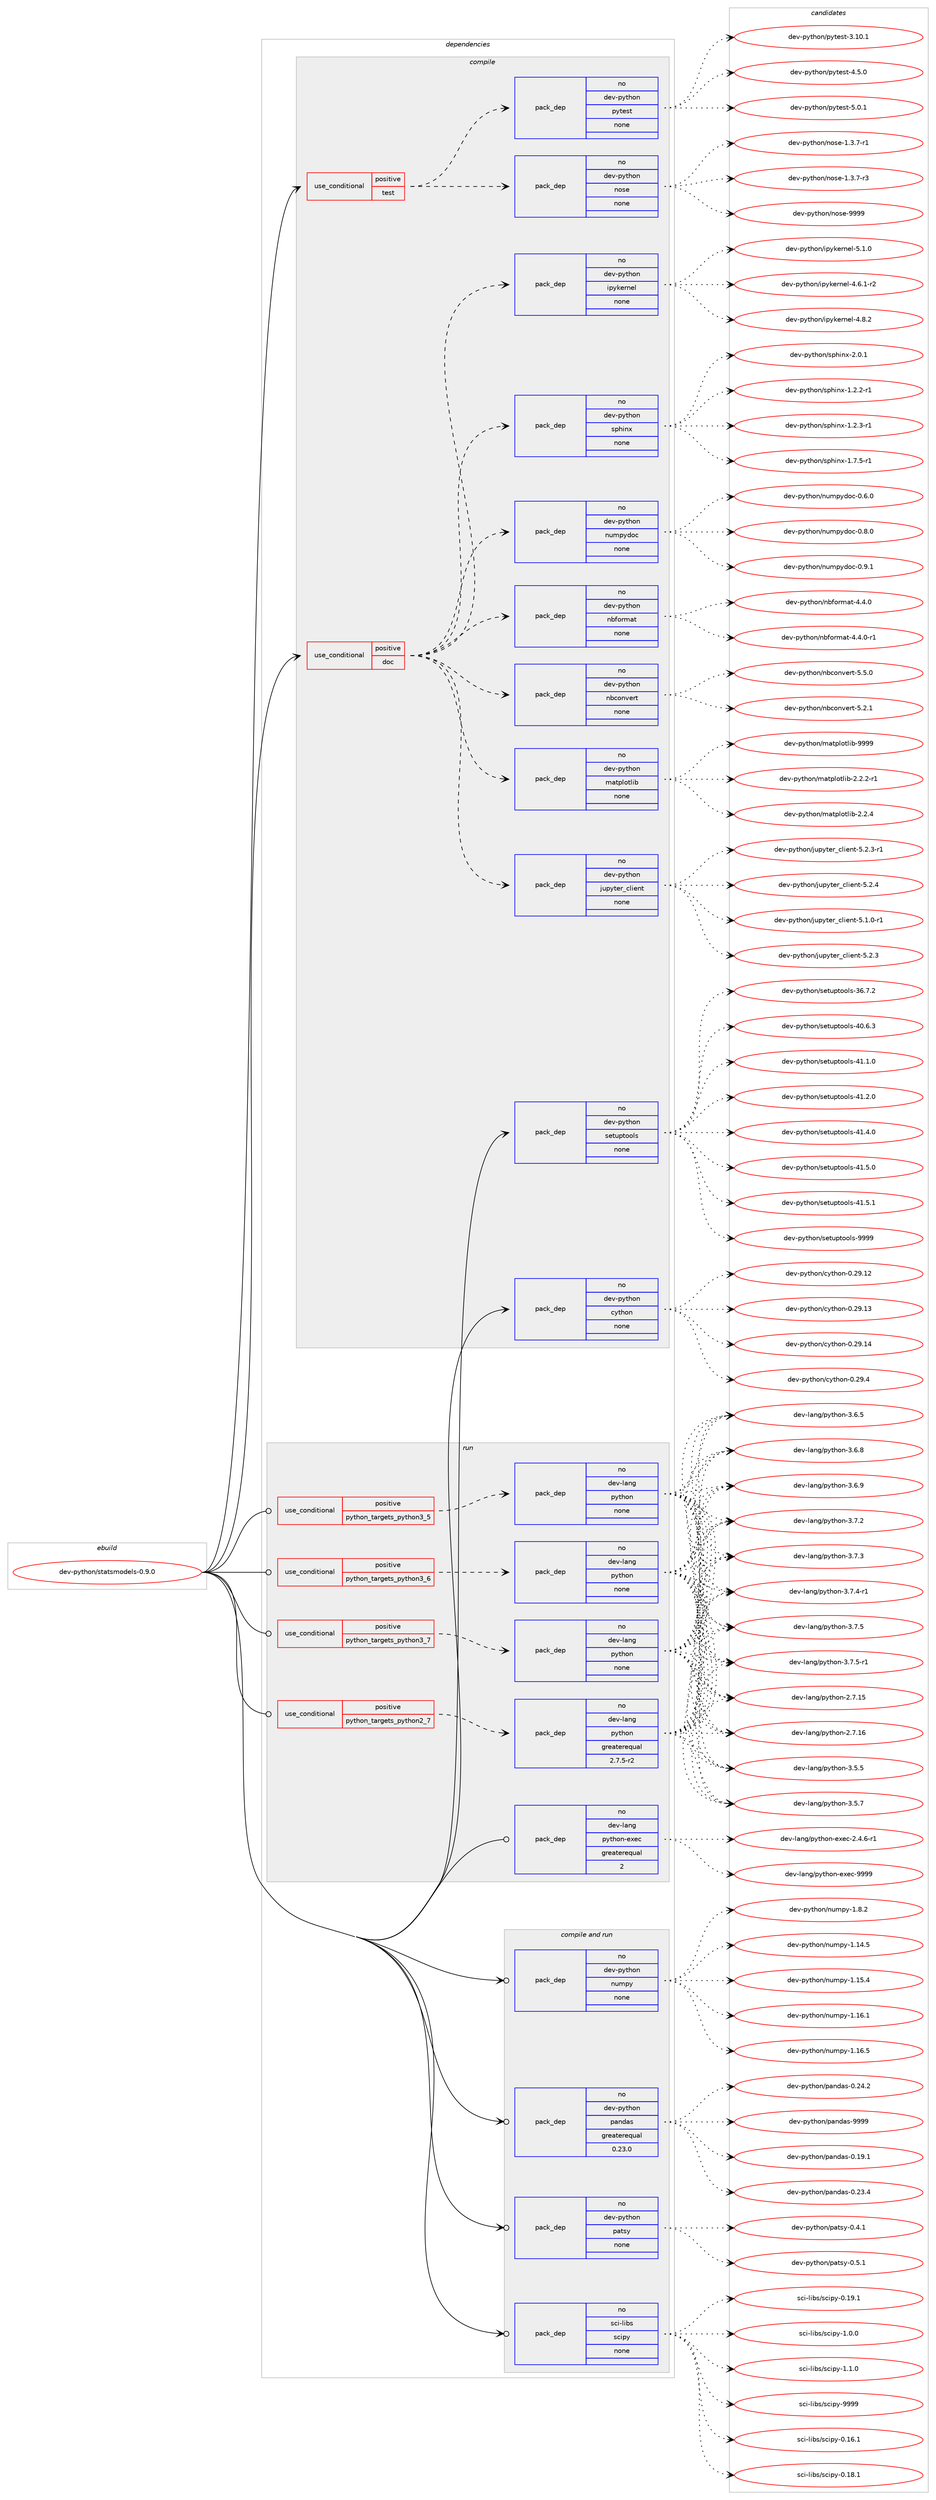 digraph prolog {

# *************
# Graph options
# *************

newrank=true;
concentrate=true;
compound=true;
graph [rankdir=LR,fontname=Helvetica,fontsize=10,ranksep=1.5];#, ranksep=2.5, nodesep=0.2];
edge  [arrowhead=vee];
node  [fontname=Helvetica,fontsize=10];

# **********
# The ebuild
# **********

subgraph cluster_leftcol {
color=gray;
rank=same;
label=<<i>ebuild</i>>;
id [label="dev-python/statsmodels-0.9.0", color=red, width=4, href="../dev-python/statsmodels-0.9.0.svg"];
}

# ****************
# The dependencies
# ****************

subgraph cluster_midcol {
color=gray;
label=<<i>dependencies</i>>;
subgraph cluster_compile {
fillcolor="#eeeeee";
style=filled;
label=<<i>compile</i>>;
subgraph cond149973 {
dependency639222 [label=<<TABLE BORDER="0" CELLBORDER="1" CELLSPACING="0" CELLPADDING="4"><TR><TD ROWSPAN="3" CELLPADDING="10">use_conditional</TD></TR><TR><TD>positive</TD></TR><TR><TD>doc</TD></TR></TABLE>>, shape=none, color=red];
subgraph pack477368 {
dependency639223 [label=<<TABLE BORDER="0" CELLBORDER="1" CELLSPACING="0" CELLPADDING="4" WIDTH="220"><TR><TD ROWSPAN="6" CELLPADDING="30">pack_dep</TD></TR><TR><TD WIDTH="110">no</TD></TR><TR><TD>dev-python</TD></TR><TR><TD>ipykernel</TD></TR><TR><TD>none</TD></TR><TR><TD></TD></TR></TABLE>>, shape=none, color=blue];
}
dependency639222:e -> dependency639223:w [weight=20,style="dashed",arrowhead="vee"];
subgraph pack477369 {
dependency639224 [label=<<TABLE BORDER="0" CELLBORDER="1" CELLSPACING="0" CELLPADDING="4" WIDTH="220"><TR><TD ROWSPAN="6" CELLPADDING="30">pack_dep</TD></TR><TR><TD WIDTH="110">no</TD></TR><TR><TD>dev-python</TD></TR><TR><TD>jupyter_client</TD></TR><TR><TD>none</TD></TR><TR><TD></TD></TR></TABLE>>, shape=none, color=blue];
}
dependency639222:e -> dependency639224:w [weight=20,style="dashed",arrowhead="vee"];
subgraph pack477370 {
dependency639225 [label=<<TABLE BORDER="0" CELLBORDER="1" CELLSPACING="0" CELLPADDING="4" WIDTH="220"><TR><TD ROWSPAN="6" CELLPADDING="30">pack_dep</TD></TR><TR><TD WIDTH="110">no</TD></TR><TR><TD>dev-python</TD></TR><TR><TD>matplotlib</TD></TR><TR><TD>none</TD></TR><TR><TD></TD></TR></TABLE>>, shape=none, color=blue];
}
dependency639222:e -> dependency639225:w [weight=20,style="dashed",arrowhead="vee"];
subgraph pack477371 {
dependency639226 [label=<<TABLE BORDER="0" CELLBORDER="1" CELLSPACING="0" CELLPADDING="4" WIDTH="220"><TR><TD ROWSPAN="6" CELLPADDING="30">pack_dep</TD></TR><TR><TD WIDTH="110">no</TD></TR><TR><TD>dev-python</TD></TR><TR><TD>nbconvert</TD></TR><TR><TD>none</TD></TR><TR><TD></TD></TR></TABLE>>, shape=none, color=blue];
}
dependency639222:e -> dependency639226:w [weight=20,style="dashed",arrowhead="vee"];
subgraph pack477372 {
dependency639227 [label=<<TABLE BORDER="0" CELLBORDER="1" CELLSPACING="0" CELLPADDING="4" WIDTH="220"><TR><TD ROWSPAN="6" CELLPADDING="30">pack_dep</TD></TR><TR><TD WIDTH="110">no</TD></TR><TR><TD>dev-python</TD></TR><TR><TD>nbformat</TD></TR><TR><TD>none</TD></TR><TR><TD></TD></TR></TABLE>>, shape=none, color=blue];
}
dependency639222:e -> dependency639227:w [weight=20,style="dashed",arrowhead="vee"];
subgraph pack477373 {
dependency639228 [label=<<TABLE BORDER="0" CELLBORDER="1" CELLSPACING="0" CELLPADDING="4" WIDTH="220"><TR><TD ROWSPAN="6" CELLPADDING="30">pack_dep</TD></TR><TR><TD WIDTH="110">no</TD></TR><TR><TD>dev-python</TD></TR><TR><TD>numpydoc</TD></TR><TR><TD>none</TD></TR><TR><TD></TD></TR></TABLE>>, shape=none, color=blue];
}
dependency639222:e -> dependency639228:w [weight=20,style="dashed",arrowhead="vee"];
subgraph pack477374 {
dependency639229 [label=<<TABLE BORDER="0" CELLBORDER="1" CELLSPACING="0" CELLPADDING="4" WIDTH="220"><TR><TD ROWSPAN="6" CELLPADDING="30">pack_dep</TD></TR><TR><TD WIDTH="110">no</TD></TR><TR><TD>dev-python</TD></TR><TR><TD>sphinx</TD></TR><TR><TD>none</TD></TR><TR><TD></TD></TR></TABLE>>, shape=none, color=blue];
}
dependency639222:e -> dependency639229:w [weight=20,style="dashed",arrowhead="vee"];
}
id:e -> dependency639222:w [weight=20,style="solid",arrowhead="vee"];
subgraph cond149974 {
dependency639230 [label=<<TABLE BORDER="0" CELLBORDER="1" CELLSPACING="0" CELLPADDING="4"><TR><TD ROWSPAN="3" CELLPADDING="10">use_conditional</TD></TR><TR><TD>positive</TD></TR><TR><TD>test</TD></TR></TABLE>>, shape=none, color=red];
subgraph pack477375 {
dependency639231 [label=<<TABLE BORDER="0" CELLBORDER="1" CELLSPACING="0" CELLPADDING="4" WIDTH="220"><TR><TD ROWSPAN="6" CELLPADDING="30">pack_dep</TD></TR><TR><TD WIDTH="110">no</TD></TR><TR><TD>dev-python</TD></TR><TR><TD>pytest</TD></TR><TR><TD>none</TD></TR><TR><TD></TD></TR></TABLE>>, shape=none, color=blue];
}
dependency639230:e -> dependency639231:w [weight=20,style="dashed",arrowhead="vee"];
subgraph pack477376 {
dependency639232 [label=<<TABLE BORDER="0" CELLBORDER="1" CELLSPACING="0" CELLPADDING="4" WIDTH="220"><TR><TD ROWSPAN="6" CELLPADDING="30">pack_dep</TD></TR><TR><TD WIDTH="110">no</TD></TR><TR><TD>dev-python</TD></TR><TR><TD>nose</TD></TR><TR><TD>none</TD></TR><TR><TD></TD></TR></TABLE>>, shape=none, color=blue];
}
dependency639230:e -> dependency639232:w [weight=20,style="dashed",arrowhead="vee"];
}
id:e -> dependency639230:w [weight=20,style="solid",arrowhead="vee"];
subgraph pack477377 {
dependency639233 [label=<<TABLE BORDER="0" CELLBORDER="1" CELLSPACING="0" CELLPADDING="4" WIDTH="220"><TR><TD ROWSPAN="6" CELLPADDING="30">pack_dep</TD></TR><TR><TD WIDTH="110">no</TD></TR><TR><TD>dev-python</TD></TR><TR><TD>cython</TD></TR><TR><TD>none</TD></TR><TR><TD></TD></TR></TABLE>>, shape=none, color=blue];
}
id:e -> dependency639233:w [weight=20,style="solid",arrowhead="vee"];
subgraph pack477378 {
dependency639234 [label=<<TABLE BORDER="0" CELLBORDER="1" CELLSPACING="0" CELLPADDING="4" WIDTH="220"><TR><TD ROWSPAN="6" CELLPADDING="30">pack_dep</TD></TR><TR><TD WIDTH="110">no</TD></TR><TR><TD>dev-python</TD></TR><TR><TD>setuptools</TD></TR><TR><TD>none</TD></TR><TR><TD></TD></TR></TABLE>>, shape=none, color=blue];
}
id:e -> dependency639234:w [weight=20,style="solid",arrowhead="vee"];
}
subgraph cluster_compileandrun {
fillcolor="#eeeeee";
style=filled;
label=<<i>compile and run</i>>;
subgraph pack477379 {
dependency639235 [label=<<TABLE BORDER="0" CELLBORDER="1" CELLSPACING="0" CELLPADDING="4" WIDTH="220"><TR><TD ROWSPAN="6" CELLPADDING="30">pack_dep</TD></TR><TR><TD WIDTH="110">no</TD></TR><TR><TD>dev-python</TD></TR><TR><TD>numpy</TD></TR><TR><TD>none</TD></TR><TR><TD></TD></TR></TABLE>>, shape=none, color=blue];
}
id:e -> dependency639235:w [weight=20,style="solid",arrowhead="odotvee"];
subgraph pack477380 {
dependency639236 [label=<<TABLE BORDER="0" CELLBORDER="1" CELLSPACING="0" CELLPADDING="4" WIDTH="220"><TR><TD ROWSPAN="6" CELLPADDING="30">pack_dep</TD></TR><TR><TD WIDTH="110">no</TD></TR><TR><TD>dev-python</TD></TR><TR><TD>pandas</TD></TR><TR><TD>greaterequal</TD></TR><TR><TD>0.23.0</TD></TR></TABLE>>, shape=none, color=blue];
}
id:e -> dependency639236:w [weight=20,style="solid",arrowhead="odotvee"];
subgraph pack477381 {
dependency639237 [label=<<TABLE BORDER="0" CELLBORDER="1" CELLSPACING="0" CELLPADDING="4" WIDTH="220"><TR><TD ROWSPAN="6" CELLPADDING="30">pack_dep</TD></TR><TR><TD WIDTH="110">no</TD></TR><TR><TD>dev-python</TD></TR><TR><TD>patsy</TD></TR><TR><TD>none</TD></TR><TR><TD></TD></TR></TABLE>>, shape=none, color=blue];
}
id:e -> dependency639237:w [weight=20,style="solid",arrowhead="odotvee"];
subgraph pack477382 {
dependency639238 [label=<<TABLE BORDER="0" CELLBORDER="1" CELLSPACING="0" CELLPADDING="4" WIDTH="220"><TR><TD ROWSPAN="6" CELLPADDING="30">pack_dep</TD></TR><TR><TD WIDTH="110">no</TD></TR><TR><TD>sci-libs</TD></TR><TR><TD>scipy</TD></TR><TR><TD>none</TD></TR><TR><TD></TD></TR></TABLE>>, shape=none, color=blue];
}
id:e -> dependency639238:w [weight=20,style="solid",arrowhead="odotvee"];
}
subgraph cluster_run {
fillcolor="#eeeeee";
style=filled;
label=<<i>run</i>>;
subgraph cond149975 {
dependency639239 [label=<<TABLE BORDER="0" CELLBORDER="1" CELLSPACING="0" CELLPADDING="4"><TR><TD ROWSPAN="3" CELLPADDING="10">use_conditional</TD></TR><TR><TD>positive</TD></TR><TR><TD>python_targets_python2_7</TD></TR></TABLE>>, shape=none, color=red];
subgraph pack477383 {
dependency639240 [label=<<TABLE BORDER="0" CELLBORDER="1" CELLSPACING="0" CELLPADDING="4" WIDTH="220"><TR><TD ROWSPAN="6" CELLPADDING="30">pack_dep</TD></TR><TR><TD WIDTH="110">no</TD></TR><TR><TD>dev-lang</TD></TR><TR><TD>python</TD></TR><TR><TD>greaterequal</TD></TR><TR><TD>2.7.5-r2</TD></TR></TABLE>>, shape=none, color=blue];
}
dependency639239:e -> dependency639240:w [weight=20,style="dashed",arrowhead="vee"];
}
id:e -> dependency639239:w [weight=20,style="solid",arrowhead="odot"];
subgraph cond149976 {
dependency639241 [label=<<TABLE BORDER="0" CELLBORDER="1" CELLSPACING="0" CELLPADDING="4"><TR><TD ROWSPAN="3" CELLPADDING="10">use_conditional</TD></TR><TR><TD>positive</TD></TR><TR><TD>python_targets_python3_5</TD></TR></TABLE>>, shape=none, color=red];
subgraph pack477384 {
dependency639242 [label=<<TABLE BORDER="0" CELLBORDER="1" CELLSPACING="0" CELLPADDING="4" WIDTH="220"><TR><TD ROWSPAN="6" CELLPADDING="30">pack_dep</TD></TR><TR><TD WIDTH="110">no</TD></TR><TR><TD>dev-lang</TD></TR><TR><TD>python</TD></TR><TR><TD>none</TD></TR><TR><TD></TD></TR></TABLE>>, shape=none, color=blue];
}
dependency639241:e -> dependency639242:w [weight=20,style="dashed",arrowhead="vee"];
}
id:e -> dependency639241:w [weight=20,style="solid",arrowhead="odot"];
subgraph cond149977 {
dependency639243 [label=<<TABLE BORDER="0" CELLBORDER="1" CELLSPACING="0" CELLPADDING="4"><TR><TD ROWSPAN="3" CELLPADDING="10">use_conditional</TD></TR><TR><TD>positive</TD></TR><TR><TD>python_targets_python3_6</TD></TR></TABLE>>, shape=none, color=red];
subgraph pack477385 {
dependency639244 [label=<<TABLE BORDER="0" CELLBORDER="1" CELLSPACING="0" CELLPADDING="4" WIDTH="220"><TR><TD ROWSPAN="6" CELLPADDING="30">pack_dep</TD></TR><TR><TD WIDTH="110">no</TD></TR><TR><TD>dev-lang</TD></TR><TR><TD>python</TD></TR><TR><TD>none</TD></TR><TR><TD></TD></TR></TABLE>>, shape=none, color=blue];
}
dependency639243:e -> dependency639244:w [weight=20,style="dashed",arrowhead="vee"];
}
id:e -> dependency639243:w [weight=20,style="solid",arrowhead="odot"];
subgraph cond149978 {
dependency639245 [label=<<TABLE BORDER="0" CELLBORDER="1" CELLSPACING="0" CELLPADDING="4"><TR><TD ROWSPAN="3" CELLPADDING="10">use_conditional</TD></TR><TR><TD>positive</TD></TR><TR><TD>python_targets_python3_7</TD></TR></TABLE>>, shape=none, color=red];
subgraph pack477386 {
dependency639246 [label=<<TABLE BORDER="0" CELLBORDER="1" CELLSPACING="0" CELLPADDING="4" WIDTH="220"><TR><TD ROWSPAN="6" CELLPADDING="30">pack_dep</TD></TR><TR><TD WIDTH="110">no</TD></TR><TR><TD>dev-lang</TD></TR><TR><TD>python</TD></TR><TR><TD>none</TD></TR><TR><TD></TD></TR></TABLE>>, shape=none, color=blue];
}
dependency639245:e -> dependency639246:w [weight=20,style="dashed",arrowhead="vee"];
}
id:e -> dependency639245:w [weight=20,style="solid",arrowhead="odot"];
subgraph pack477387 {
dependency639247 [label=<<TABLE BORDER="0" CELLBORDER="1" CELLSPACING="0" CELLPADDING="4" WIDTH="220"><TR><TD ROWSPAN="6" CELLPADDING="30">pack_dep</TD></TR><TR><TD WIDTH="110">no</TD></TR><TR><TD>dev-lang</TD></TR><TR><TD>python-exec</TD></TR><TR><TD>greaterequal</TD></TR><TR><TD>2</TD></TR></TABLE>>, shape=none, color=blue];
}
id:e -> dependency639247:w [weight=20,style="solid",arrowhead="odot"];
}
}

# **************
# The candidates
# **************

subgraph cluster_choices {
rank=same;
color=gray;
label=<<i>candidates</i>>;

subgraph choice477368 {
color=black;
nodesep=1;
choice10010111845112121116104111110471051121211071011141101011084552465446494511450 [label="dev-python/ipykernel-4.6.1-r2", color=red, width=4,href="../dev-python/ipykernel-4.6.1-r2.svg"];
choice1001011184511212111610411111047105112121107101114110101108455246564650 [label="dev-python/ipykernel-4.8.2", color=red, width=4,href="../dev-python/ipykernel-4.8.2.svg"];
choice1001011184511212111610411111047105112121107101114110101108455346494648 [label="dev-python/ipykernel-5.1.0", color=red, width=4,href="../dev-python/ipykernel-5.1.0.svg"];
dependency639223:e -> choice10010111845112121116104111110471051121211071011141101011084552465446494511450:w [style=dotted,weight="100"];
dependency639223:e -> choice1001011184511212111610411111047105112121107101114110101108455246564650:w [style=dotted,weight="100"];
dependency639223:e -> choice1001011184511212111610411111047105112121107101114110101108455346494648:w [style=dotted,weight="100"];
}
subgraph choice477369 {
color=black;
nodesep=1;
choice100101118451121211161041111104710611711212111610111495991081051011101164553464946484511449 [label="dev-python/jupyter_client-5.1.0-r1", color=red, width=4,href="../dev-python/jupyter_client-5.1.0-r1.svg"];
choice10010111845112121116104111110471061171121211161011149599108105101110116455346504651 [label="dev-python/jupyter_client-5.2.3", color=red, width=4,href="../dev-python/jupyter_client-5.2.3.svg"];
choice100101118451121211161041111104710611711212111610111495991081051011101164553465046514511449 [label="dev-python/jupyter_client-5.2.3-r1", color=red, width=4,href="../dev-python/jupyter_client-5.2.3-r1.svg"];
choice10010111845112121116104111110471061171121211161011149599108105101110116455346504652 [label="dev-python/jupyter_client-5.2.4", color=red, width=4,href="../dev-python/jupyter_client-5.2.4.svg"];
dependency639224:e -> choice100101118451121211161041111104710611711212111610111495991081051011101164553464946484511449:w [style=dotted,weight="100"];
dependency639224:e -> choice10010111845112121116104111110471061171121211161011149599108105101110116455346504651:w [style=dotted,weight="100"];
dependency639224:e -> choice100101118451121211161041111104710611711212111610111495991081051011101164553465046514511449:w [style=dotted,weight="100"];
dependency639224:e -> choice10010111845112121116104111110471061171121211161011149599108105101110116455346504652:w [style=dotted,weight="100"];
}
subgraph choice477370 {
color=black;
nodesep=1;
choice100101118451121211161041111104710997116112108111116108105984550465046504511449 [label="dev-python/matplotlib-2.2.2-r1", color=red, width=4,href="../dev-python/matplotlib-2.2.2-r1.svg"];
choice10010111845112121116104111110471099711611210811111610810598455046504652 [label="dev-python/matplotlib-2.2.4", color=red, width=4,href="../dev-python/matplotlib-2.2.4.svg"];
choice100101118451121211161041111104710997116112108111116108105984557575757 [label="dev-python/matplotlib-9999", color=red, width=4,href="../dev-python/matplotlib-9999.svg"];
dependency639225:e -> choice100101118451121211161041111104710997116112108111116108105984550465046504511449:w [style=dotted,weight="100"];
dependency639225:e -> choice10010111845112121116104111110471099711611210811111610810598455046504652:w [style=dotted,weight="100"];
dependency639225:e -> choice100101118451121211161041111104710997116112108111116108105984557575757:w [style=dotted,weight="100"];
}
subgraph choice477371 {
color=black;
nodesep=1;
choice10010111845112121116104111110471109899111110118101114116455346504649 [label="dev-python/nbconvert-5.2.1", color=red, width=4,href="../dev-python/nbconvert-5.2.1.svg"];
choice10010111845112121116104111110471109899111110118101114116455346534648 [label="dev-python/nbconvert-5.5.0", color=red, width=4,href="../dev-python/nbconvert-5.5.0.svg"];
dependency639226:e -> choice10010111845112121116104111110471109899111110118101114116455346504649:w [style=dotted,weight="100"];
dependency639226:e -> choice10010111845112121116104111110471109899111110118101114116455346534648:w [style=dotted,weight="100"];
}
subgraph choice477372 {
color=black;
nodesep=1;
choice10010111845112121116104111110471109810211111410997116455246524648 [label="dev-python/nbformat-4.4.0", color=red, width=4,href="../dev-python/nbformat-4.4.0.svg"];
choice100101118451121211161041111104711098102111114109971164552465246484511449 [label="dev-python/nbformat-4.4.0-r1", color=red, width=4,href="../dev-python/nbformat-4.4.0-r1.svg"];
dependency639227:e -> choice10010111845112121116104111110471109810211111410997116455246524648:w [style=dotted,weight="100"];
dependency639227:e -> choice100101118451121211161041111104711098102111114109971164552465246484511449:w [style=dotted,weight="100"];
}
subgraph choice477373 {
color=black;
nodesep=1;
choice100101118451121211161041111104711011710911212110011199454846544648 [label="dev-python/numpydoc-0.6.0", color=red, width=4,href="../dev-python/numpydoc-0.6.0.svg"];
choice100101118451121211161041111104711011710911212110011199454846564648 [label="dev-python/numpydoc-0.8.0", color=red, width=4,href="../dev-python/numpydoc-0.8.0.svg"];
choice100101118451121211161041111104711011710911212110011199454846574649 [label="dev-python/numpydoc-0.9.1", color=red, width=4,href="../dev-python/numpydoc-0.9.1.svg"];
dependency639228:e -> choice100101118451121211161041111104711011710911212110011199454846544648:w [style=dotted,weight="100"];
dependency639228:e -> choice100101118451121211161041111104711011710911212110011199454846564648:w [style=dotted,weight="100"];
dependency639228:e -> choice100101118451121211161041111104711011710911212110011199454846574649:w [style=dotted,weight="100"];
}
subgraph choice477374 {
color=black;
nodesep=1;
choice10010111845112121116104111110471151121041051101204549465046504511449 [label="dev-python/sphinx-1.2.2-r1", color=red, width=4,href="../dev-python/sphinx-1.2.2-r1.svg"];
choice10010111845112121116104111110471151121041051101204549465046514511449 [label="dev-python/sphinx-1.2.3-r1", color=red, width=4,href="../dev-python/sphinx-1.2.3-r1.svg"];
choice10010111845112121116104111110471151121041051101204549465546534511449 [label="dev-python/sphinx-1.7.5-r1", color=red, width=4,href="../dev-python/sphinx-1.7.5-r1.svg"];
choice1001011184511212111610411111047115112104105110120455046484649 [label="dev-python/sphinx-2.0.1", color=red, width=4,href="../dev-python/sphinx-2.0.1.svg"];
dependency639229:e -> choice10010111845112121116104111110471151121041051101204549465046504511449:w [style=dotted,weight="100"];
dependency639229:e -> choice10010111845112121116104111110471151121041051101204549465046514511449:w [style=dotted,weight="100"];
dependency639229:e -> choice10010111845112121116104111110471151121041051101204549465546534511449:w [style=dotted,weight="100"];
dependency639229:e -> choice1001011184511212111610411111047115112104105110120455046484649:w [style=dotted,weight="100"];
}
subgraph choice477375 {
color=black;
nodesep=1;
choice100101118451121211161041111104711212111610111511645514649484649 [label="dev-python/pytest-3.10.1", color=red, width=4,href="../dev-python/pytest-3.10.1.svg"];
choice1001011184511212111610411111047112121116101115116455246534648 [label="dev-python/pytest-4.5.0", color=red, width=4,href="../dev-python/pytest-4.5.0.svg"];
choice1001011184511212111610411111047112121116101115116455346484649 [label="dev-python/pytest-5.0.1", color=red, width=4,href="../dev-python/pytest-5.0.1.svg"];
dependency639231:e -> choice100101118451121211161041111104711212111610111511645514649484649:w [style=dotted,weight="100"];
dependency639231:e -> choice1001011184511212111610411111047112121116101115116455246534648:w [style=dotted,weight="100"];
dependency639231:e -> choice1001011184511212111610411111047112121116101115116455346484649:w [style=dotted,weight="100"];
}
subgraph choice477376 {
color=black;
nodesep=1;
choice10010111845112121116104111110471101111151014549465146554511449 [label="dev-python/nose-1.3.7-r1", color=red, width=4,href="../dev-python/nose-1.3.7-r1.svg"];
choice10010111845112121116104111110471101111151014549465146554511451 [label="dev-python/nose-1.3.7-r3", color=red, width=4,href="../dev-python/nose-1.3.7-r3.svg"];
choice10010111845112121116104111110471101111151014557575757 [label="dev-python/nose-9999", color=red, width=4,href="../dev-python/nose-9999.svg"];
dependency639232:e -> choice10010111845112121116104111110471101111151014549465146554511449:w [style=dotted,weight="100"];
dependency639232:e -> choice10010111845112121116104111110471101111151014549465146554511451:w [style=dotted,weight="100"];
dependency639232:e -> choice10010111845112121116104111110471101111151014557575757:w [style=dotted,weight="100"];
}
subgraph choice477377 {
color=black;
nodesep=1;
choice1001011184511212111610411111047991211161041111104548465057464950 [label="dev-python/cython-0.29.12", color=red, width=4,href="../dev-python/cython-0.29.12.svg"];
choice1001011184511212111610411111047991211161041111104548465057464951 [label="dev-python/cython-0.29.13", color=red, width=4,href="../dev-python/cython-0.29.13.svg"];
choice1001011184511212111610411111047991211161041111104548465057464952 [label="dev-python/cython-0.29.14", color=red, width=4,href="../dev-python/cython-0.29.14.svg"];
choice10010111845112121116104111110479912111610411111045484650574652 [label="dev-python/cython-0.29.4", color=red, width=4,href="../dev-python/cython-0.29.4.svg"];
dependency639233:e -> choice1001011184511212111610411111047991211161041111104548465057464950:w [style=dotted,weight="100"];
dependency639233:e -> choice1001011184511212111610411111047991211161041111104548465057464951:w [style=dotted,weight="100"];
dependency639233:e -> choice1001011184511212111610411111047991211161041111104548465057464952:w [style=dotted,weight="100"];
dependency639233:e -> choice10010111845112121116104111110479912111610411111045484650574652:w [style=dotted,weight="100"];
}
subgraph choice477378 {
color=black;
nodesep=1;
choice100101118451121211161041111104711510111611711211611111110811545515446554650 [label="dev-python/setuptools-36.7.2", color=red, width=4,href="../dev-python/setuptools-36.7.2.svg"];
choice100101118451121211161041111104711510111611711211611111110811545524846544651 [label="dev-python/setuptools-40.6.3", color=red, width=4,href="../dev-python/setuptools-40.6.3.svg"];
choice100101118451121211161041111104711510111611711211611111110811545524946494648 [label="dev-python/setuptools-41.1.0", color=red, width=4,href="../dev-python/setuptools-41.1.0.svg"];
choice100101118451121211161041111104711510111611711211611111110811545524946504648 [label="dev-python/setuptools-41.2.0", color=red, width=4,href="../dev-python/setuptools-41.2.0.svg"];
choice100101118451121211161041111104711510111611711211611111110811545524946524648 [label="dev-python/setuptools-41.4.0", color=red, width=4,href="../dev-python/setuptools-41.4.0.svg"];
choice100101118451121211161041111104711510111611711211611111110811545524946534648 [label="dev-python/setuptools-41.5.0", color=red, width=4,href="../dev-python/setuptools-41.5.0.svg"];
choice100101118451121211161041111104711510111611711211611111110811545524946534649 [label="dev-python/setuptools-41.5.1", color=red, width=4,href="../dev-python/setuptools-41.5.1.svg"];
choice10010111845112121116104111110471151011161171121161111111081154557575757 [label="dev-python/setuptools-9999", color=red, width=4,href="../dev-python/setuptools-9999.svg"];
dependency639234:e -> choice100101118451121211161041111104711510111611711211611111110811545515446554650:w [style=dotted,weight="100"];
dependency639234:e -> choice100101118451121211161041111104711510111611711211611111110811545524846544651:w [style=dotted,weight="100"];
dependency639234:e -> choice100101118451121211161041111104711510111611711211611111110811545524946494648:w [style=dotted,weight="100"];
dependency639234:e -> choice100101118451121211161041111104711510111611711211611111110811545524946504648:w [style=dotted,weight="100"];
dependency639234:e -> choice100101118451121211161041111104711510111611711211611111110811545524946524648:w [style=dotted,weight="100"];
dependency639234:e -> choice100101118451121211161041111104711510111611711211611111110811545524946534648:w [style=dotted,weight="100"];
dependency639234:e -> choice100101118451121211161041111104711510111611711211611111110811545524946534649:w [style=dotted,weight="100"];
dependency639234:e -> choice10010111845112121116104111110471151011161171121161111111081154557575757:w [style=dotted,weight="100"];
}
subgraph choice477379 {
color=black;
nodesep=1;
choice100101118451121211161041111104711011710911212145494649524653 [label="dev-python/numpy-1.14.5", color=red, width=4,href="../dev-python/numpy-1.14.5.svg"];
choice100101118451121211161041111104711011710911212145494649534652 [label="dev-python/numpy-1.15.4", color=red, width=4,href="../dev-python/numpy-1.15.4.svg"];
choice100101118451121211161041111104711011710911212145494649544649 [label="dev-python/numpy-1.16.1", color=red, width=4,href="../dev-python/numpy-1.16.1.svg"];
choice100101118451121211161041111104711011710911212145494649544653 [label="dev-python/numpy-1.16.5", color=red, width=4,href="../dev-python/numpy-1.16.5.svg"];
choice1001011184511212111610411111047110117109112121454946564650 [label="dev-python/numpy-1.8.2", color=red, width=4,href="../dev-python/numpy-1.8.2.svg"];
dependency639235:e -> choice100101118451121211161041111104711011710911212145494649524653:w [style=dotted,weight="100"];
dependency639235:e -> choice100101118451121211161041111104711011710911212145494649534652:w [style=dotted,weight="100"];
dependency639235:e -> choice100101118451121211161041111104711011710911212145494649544649:w [style=dotted,weight="100"];
dependency639235:e -> choice100101118451121211161041111104711011710911212145494649544653:w [style=dotted,weight="100"];
dependency639235:e -> choice1001011184511212111610411111047110117109112121454946564650:w [style=dotted,weight="100"];
}
subgraph choice477380 {
color=black;
nodesep=1;
choice1001011184511212111610411111047112971101009711545484649574649 [label="dev-python/pandas-0.19.1", color=red, width=4,href="../dev-python/pandas-0.19.1.svg"];
choice1001011184511212111610411111047112971101009711545484650514652 [label="dev-python/pandas-0.23.4", color=red, width=4,href="../dev-python/pandas-0.23.4.svg"];
choice1001011184511212111610411111047112971101009711545484650524650 [label="dev-python/pandas-0.24.2", color=red, width=4,href="../dev-python/pandas-0.24.2.svg"];
choice100101118451121211161041111104711297110100971154557575757 [label="dev-python/pandas-9999", color=red, width=4,href="../dev-python/pandas-9999.svg"];
dependency639236:e -> choice1001011184511212111610411111047112971101009711545484649574649:w [style=dotted,weight="100"];
dependency639236:e -> choice1001011184511212111610411111047112971101009711545484650514652:w [style=dotted,weight="100"];
dependency639236:e -> choice1001011184511212111610411111047112971101009711545484650524650:w [style=dotted,weight="100"];
dependency639236:e -> choice100101118451121211161041111104711297110100971154557575757:w [style=dotted,weight="100"];
}
subgraph choice477381 {
color=black;
nodesep=1;
choice100101118451121211161041111104711297116115121454846524649 [label="dev-python/patsy-0.4.1", color=red, width=4,href="../dev-python/patsy-0.4.1.svg"];
choice100101118451121211161041111104711297116115121454846534649 [label="dev-python/patsy-0.5.1", color=red, width=4,href="../dev-python/patsy-0.5.1.svg"];
dependency639237:e -> choice100101118451121211161041111104711297116115121454846524649:w [style=dotted,weight="100"];
dependency639237:e -> choice100101118451121211161041111104711297116115121454846534649:w [style=dotted,weight="100"];
}
subgraph choice477382 {
color=black;
nodesep=1;
choice115991054510810598115471159910511212145484649544649 [label="sci-libs/scipy-0.16.1", color=red, width=4,href="../sci-libs/scipy-0.16.1.svg"];
choice115991054510810598115471159910511212145484649564649 [label="sci-libs/scipy-0.18.1", color=red, width=4,href="../sci-libs/scipy-0.18.1.svg"];
choice115991054510810598115471159910511212145484649574649 [label="sci-libs/scipy-0.19.1", color=red, width=4,href="../sci-libs/scipy-0.19.1.svg"];
choice1159910545108105981154711599105112121454946484648 [label="sci-libs/scipy-1.0.0", color=red, width=4,href="../sci-libs/scipy-1.0.0.svg"];
choice1159910545108105981154711599105112121454946494648 [label="sci-libs/scipy-1.1.0", color=red, width=4,href="../sci-libs/scipy-1.1.0.svg"];
choice11599105451081059811547115991051121214557575757 [label="sci-libs/scipy-9999", color=red, width=4,href="../sci-libs/scipy-9999.svg"];
dependency639238:e -> choice115991054510810598115471159910511212145484649544649:w [style=dotted,weight="100"];
dependency639238:e -> choice115991054510810598115471159910511212145484649564649:w [style=dotted,weight="100"];
dependency639238:e -> choice115991054510810598115471159910511212145484649574649:w [style=dotted,weight="100"];
dependency639238:e -> choice1159910545108105981154711599105112121454946484648:w [style=dotted,weight="100"];
dependency639238:e -> choice1159910545108105981154711599105112121454946494648:w [style=dotted,weight="100"];
dependency639238:e -> choice11599105451081059811547115991051121214557575757:w [style=dotted,weight="100"];
}
subgraph choice477383 {
color=black;
nodesep=1;
choice10010111845108971101034711212111610411111045504655464953 [label="dev-lang/python-2.7.15", color=red, width=4,href="../dev-lang/python-2.7.15.svg"];
choice10010111845108971101034711212111610411111045504655464954 [label="dev-lang/python-2.7.16", color=red, width=4,href="../dev-lang/python-2.7.16.svg"];
choice100101118451089711010347112121116104111110455146534653 [label="dev-lang/python-3.5.5", color=red, width=4,href="../dev-lang/python-3.5.5.svg"];
choice100101118451089711010347112121116104111110455146534655 [label="dev-lang/python-3.5.7", color=red, width=4,href="../dev-lang/python-3.5.7.svg"];
choice100101118451089711010347112121116104111110455146544653 [label="dev-lang/python-3.6.5", color=red, width=4,href="../dev-lang/python-3.6.5.svg"];
choice100101118451089711010347112121116104111110455146544656 [label="dev-lang/python-3.6.8", color=red, width=4,href="../dev-lang/python-3.6.8.svg"];
choice100101118451089711010347112121116104111110455146544657 [label="dev-lang/python-3.6.9", color=red, width=4,href="../dev-lang/python-3.6.9.svg"];
choice100101118451089711010347112121116104111110455146554650 [label="dev-lang/python-3.7.2", color=red, width=4,href="../dev-lang/python-3.7.2.svg"];
choice100101118451089711010347112121116104111110455146554651 [label="dev-lang/python-3.7.3", color=red, width=4,href="../dev-lang/python-3.7.3.svg"];
choice1001011184510897110103471121211161041111104551465546524511449 [label="dev-lang/python-3.7.4-r1", color=red, width=4,href="../dev-lang/python-3.7.4-r1.svg"];
choice100101118451089711010347112121116104111110455146554653 [label="dev-lang/python-3.7.5", color=red, width=4,href="../dev-lang/python-3.7.5.svg"];
choice1001011184510897110103471121211161041111104551465546534511449 [label="dev-lang/python-3.7.5-r1", color=red, width=4,href="../dev-lang/python-3.7.5-r1.svg"];
dependency639240:e -> choice10010111845108971101034711212111610411111045504655464953:w [style=dotted,weight="100"];
dependency639240:e -> choice10010111845108971101034711212111610411111045504655464954:w [style=dotted,weight="100"];
dependency639240:e -> choice100101118451089711010347112121116104111110455146534653:w [style=dotted,weight="100"];
dependency639240:e -> choice100101118451089711010347112121116104111110455146534655:w [style=dotted,weight="100"];
dependency639240:e -> choice100101118451089711010347112121116104111110455146544653:w [style=dotted,weight="100"];
dependency639240:e -> choice100101118451089711010347112121116104111110455146544656:w [style=dotted,weight="100"];
dependency639240:e -> choice100101118451089711010347112121116104111110455146544657:w [style=dotted,weight="100"];
dependency639240:e -> choice100101118451089711010347112121116104111110455146554650:w [style=dotted,weight="100"];
dependency639240:e -> choice100101118451089711010347112121116104111110455146554651:w [style=dotted,weight="100"];
dependency639240:e -> choice1001011184510897110103471121211161041111104551465546524511449:w [style=dotted,weight="100"];
dependency639240:e -> choice100101118451089711010347112121116104111110455146554653:w [style=dotted,weight="100"];
dependency639240:e -> choice1001011184510897110103471121211161041111104551465546534511449:w [style=dotted,weight="100"];
}
subgraph choice477384 {
color=black;
nodesep=1;
choice10010111845108971101034711212111610411111045504655464953 [label="dev-lang/python-2.7.15", color=red, width=4,href="../dev-lang/python-2.7.15.svg"];
choice10010111845108971101034711212111610411111045504655464954 [label="dev-lang/python-2.7.16", color=red, width=4,href="../dev-lang/python-2.7.16.svg"];
choice100101118451089711010347112121116104111110455146534653 [label="dev-lang/python-3.5.5", color=red, width=4,href="../dev-lang/python-3.5.5.svg"];
choice100101118451089711010347112121116104111110455146534655 [label="dev-lang/python-3.5.7", color=red, width=4,href="../dev-lang/python-3.5.7.svg"];
choice100101118451089711010347112121116104111110455146544653 [label="dev-lang/python-3.6.5", color=red, width=4,href="../dev-lang/python-3.6.5.svg"];
choice100101118451089711010347112121116104111110455146544656 [label="dev-lang/python-3.6.8", color=red, width=4,href="../dev-lang/python-3.6.8.svg"];
choice100101118451089711010347112121116104111110455146544657 [label="dev-lang/python-3.6.9", color=red, width=4,href="../dev-lang/python-3.6.9.svg"];
choice100101118451089711010347112121116104111110455146554650 [label="dev-lang/python-3.7.2", color=red, width=4,href="../dev-lang/python-3.7.2.svg"];
choice100101118451089711010347112121116104111110455146554651 [label="dev-lang/python-3.7.3", color=red, width=4,href="../dev-lang/python-3.7.3.svg"];
choice1001011184510897110103471121211161041111104551465546524511449 [label="dev-lang/python-3.7.4-r1", color=red, width=4,href="../dev-lang/python-3.7.4-r1.svg"];
choice100101118451089711010347112121116104111110455146554653 [label="dev-lang/python-3.7.5", color=red, width=4,href="../dev-lang/python-3.7.5.svg"];
choice1001011184510897110103471121211161041111104551465546534511449 [label="dev-lang/python-3.7.5-r1", color=red, width=4,href="../dev-lang/python-3.7.5-r1.svg"];
dependency639242:e -> choice10010111845108971101034711212111610411111045504655464953:w [style=dotted,weight="100"];
dependency639242:e -> choice10010111845108971101034711212111610411111045504655464954:w [style=dotted,weight="100"];
dependency639242:e -> choice100101118451089711010347112121116104111110455146534653:w [style=dotted,weight="100"];
dependency639242:e -> choice100101118451089711010347112121116104111110455146534655:w [style=dotted,weight="100"];
dependency639242:e -> choice100101118451089711010347112121116104111110455146544653:w [style=dotted,weight="100"];
dependency639242:e -> choice100101118451089711010347112121116104111110455146544656:w [style=dotted,weight="100"];
dependency639242:e -> choice100101118451089711010347112121116104111110455146544657:w [style=dotted,weight="100"];
dependency639242:e -> choice100101118451089711010347112121116104111110455146554650:w [style=dotted,weight="100"];
dependency639242:e -> choice100101118451089711010347112121116104111110455146554651:w [style=dotted,weight="100"];
dependency639242:e -> choice1001011184510897110103471121211161041111104551465546524511449:w [style=dotted,weight="100"];
dependency639242:e -> choice100101118451089711010347112121116104111110455146554653:w [style=dotted,weight="100"];
dependency639242:e -> choice1001011184510897110103471121211161041111104551465546534511449:w [style=dotted,weight="100"];
}
subgraph choice477385 {
color=black;
nodesep=1;
choice10010111845108971101034711212111610411111045504655464953 [label="dev-lang/python-2.7.15", color=red, width=4,href="../dev-lang/python-2.7.15.svg"];
choice10010111845108971101034711212111610411111045504655464954 [label="dev-lang/python-2.7.16", color=red, width=4,href="../dev-lang/python-2.7.16.svg"];
choice100101118451089711010347112121116104111110455146534653 [label="dev-lang/python-3.5.5", color=red, width=4,href="../dev-lang/python-3.5.5.svg"];
choice100101118451089711010347112121116104111110455146534655 [label="dev-lang/python-3.5.7", color=red, width=4,href="../dev-lang/python-3.5.7.svg"];
choice100101118451089711010347112121116104111110455146544653 [label="dev-lang/python-3.6.5", color=red, width=4,href="../dev-lang/python-3.6.5.svg"];
choice100101118451089711010347112121116104111110455146544656 [label="dev-lang/python-3.6.8", color=red, width=4,href="../dev-lang/python-3.6.8.svg"];
choice100101118451089711010347112121116104111110455146544657 [label="dev-lang/python-3.6.9", color=red, width=4,href="../dev-lang/python-3.6.9.svg"];
choice100101118451089711010347112121116104111110455146554650 [label="dev-lang/python-3.7.2", color=red, width=4,href="../dev-lang/python-3.7.2.svg"];
choice100101118451089711010347112121116104111110455146554651 [label="dev-lang/python-3.7.3", color=red, width=4,href="../dev-lang/python-3.7.3.svg"];
choice1001011184510897110103471121211161041111104551465546524511449 [label="dev-lang/python-3.7.4-r1", color=red, width=4,href="../dev-lang/python-3.7.4-r1.svg"];
choice100101118451089711010347112121116104111110455146554653 [label="dev-lang/python-3.7.5", color=red, width=4,href="../dev-lang/python-3.7.5.svg"];
choice1001011184510897110103471121211161041111104551465546534511449 [label="dev-lang/python-3.7.5-r1", color=red, width=4,href="../dev-lang/python-3.7.5-r1.svg"];
dependency639244:e -> choice10010111845108971101034711212111610411111045504655464953:w [style=dotted,weight="100"];
dependency639244:e -> choice10010111845108971101034711212111610411111045504655464954:w [style=dotted,weight="100"];
dependency639244:e -> choice100101118451089711010347112121116104111110455146534653:w [style=dotted,weight="100"];
dependency639244:e -> choice100101118451089711010347112121116104111110455146534655:w [style=dotted,weight="100"];
dependency639244:e -> choice100101118451089711010347112121116104111110455146544653:w [style=dotted,weight="100"];
dependency639244:e -> choice100101118451089711010347112121116104111110455146544656:w [style=dotted,weight="100"];
dependency639244:e -> choice100101118451089711010347112121116104111110455146544657:w [style=dotted,weight="100"];
dependency639244:e -> choice100101118451089711010347112121116104111110455146554650:w [style=dotted,weight="100"];
dependency639244:e -> choice100101118451089711010347112121116104111110455146554651:w [style=dotted,weight="100"];
dependency639244:e -> choice1001011184510897110103471121211161041111104551465546524511449:w [style=dotted,weight="100"];
dependency639244:e -> choice100101118451089711010347112121116104111110455146554653:w [style=dotted,weight="100"];
dependency639244:e -> choice1001011184510897110103471121211161041111104551465546534511449:w [style=dotted,weight="100"];
}
subgraph choice477386 {
color=black;
nodesep=1;
choice10010111845108971101034711212111610411111045504655464953 [label="dev-lang/python-2.7.15", color=red, width=4,href="../dev-lang/python-2.7.15.svg"];
choice10010111845108971101034711212111610411111045504655464954 [label="dev-lang/python-2.7.16", color=red, width=4,href="../dev-lang/python-2.7.16.svg"];
choice100101118451089711010347112121116104111110455146534653 [label="dev-lang/python-3.5.5", color=red, width=4,href="../dev-lang/python-3.5.5.svg"];
choice100101118451089711010347112121116104111110455146534655 [label="dev-lang/python-3.5.7", color=red, width=4,href="../dev-lang/python-3.5.7.svg"];
choice100101118451089711010347112121116104111110455146544653 [label="dev-lang/python-3.6.5", color=red, width=4,href="../dev-lang/python-3.6.5.svg"];
choice100101118451089711010347112121116104111110455146544656 [label="dev-lang/python-3.6.8", color=red, width=4,href="../dev-lang/python-3.6.8.svg"];
choice100101118451089711010347112121116104111110455146544657 [label="dev-lang/python-3.6.9", color=red, width=4,href="../dev-lang/python-3.6.9.svg"];
choice100101118451089711010347112121116104111110455146554650 [label="dev-lang/python-3.7.2", color=red, width=4,href="../dev-lang/python-3.7.2.svg"];
choice100101118451089711010347112121116104111110455146554651 [label="dev-lang/python-3.7.3", color=red, width=4,href="../dev-lang/python-3.7.3.svg"];
choice1001011184510897110103471121211161041111104551465546524511449 [label="dev-lang/python-3.7.4-r1", color=red, width=4,href="../dev-lang/python-3.7.4-r1.svg"];
choice100101118451089711010347112121116104111110455146554653 [label="dev-lang/python-3.7.5", color=red, width=4,href="../dev-lang/python-3.7.5.svg"];
choice1001011184510897110103471121211161041111104551465546534511449 [label="dev-lang/python-3.7.5-r1", color=red, width=4,href="../dev-lang/python-3.7.5-r1.svg"];
dependency639246:e -> choice10010111845108971101034711212111610411111045504655464953:w [style=dotted,weight="100"];
dependency639246:e -> choice10010111845108971101034711212111610411111045504655464954:w [style=dotted,weight="100"];
dependency639246:e -> choice100101118451089711010347112121116104111110455146534653:w [style=dotted,weight="100"];
dependency639246:e -> choice100101118451089711010347112121116104111110455146534655:w [style=dotted,weight="100"];
dependency639246:e -> choice100101118451089711010347112121116104111110455146544653:w [style=dotted,weight="100"];
dependency639246:e -> choice100101118451089711010347112121116104111110455146544656:w [style=dotted,weight="100"];
dependency639246:e -> choice100101118451089711010347112121116104111110455146544657:w [style=dotted,weight="100"];
dependency639246:e -> choice100101118451089711010347112121116104111110455146554650:w [style=dotted,weight="100"];
dependency639246:e -> choice100101118451089711010347112121116104111110455146554651:w [style=dotted,weight="100"];
dependency639246:e -> choice1001011184510897110103471121211161041111104551465546524511449:w [style=dotted,weight="100"];
dependency639246:e -> choice100101118451089711010347112121116104111110455146554653:w [style=dotted,weight="100"];
dependency639246:e -> choice1001011184510897110103471121211161041111104551465546534511449:w [style=dotted,weight="100"];
}
subgraph choice477387 {
color=black;
nodesep=1;
choice10010111845108971101034711212111610411111045101120101994550465246544511449 [label="dev-lang/python-exec-2.4.6-r1", color=red, width=4,href="../dev-lang/python-exec-2.4.6-r1.svg"];
choice10010111845108971101034711212111610411111045101120101994557575757 [label="dev-lang/python-exec-9999", color=red, width=4,href="../dev-lang/python-exec-9999.svg"];
dependency639247:e -> choice10010111845108971101034711212111610411111045101120101994550465246544511449:w [style=dotted,weight="100"];
dependency639247:e -> choice10010111845108971101034711212111610411111045101120101994557575757:w [style=dotted,weight="100"];
}
}

}

